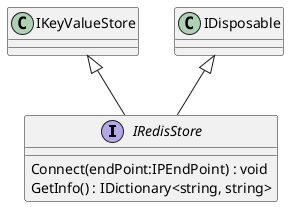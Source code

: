 @startuml
interface IRedisStore {
    Connect(endPoint:IPEndPoint) : void
    GetInfo() : IDictionary<string, string>
}
IKeyValueStore <|-- IRedisStore
IDisposable <|-- IRedisStore
@enduml
